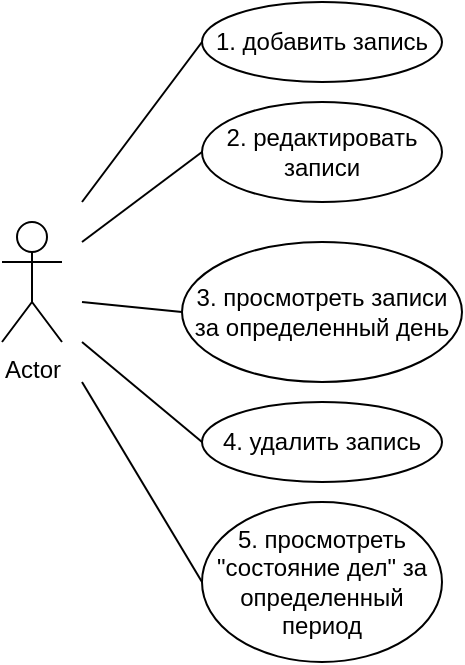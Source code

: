 <mxfile version="12.1.4" type="github" pages="1">
  <diagram id="9crbz9fJ3Gg7VdGXx59i" name="Page-1">
    <mxGraphModel dx="657" dy="407" grid="1" gridSize="10" guides="1" tooltips="1" connect="1" arrows="1" fold="1" page="1" pageScale="1" pageWidth="827" pageHeight="1169" math="0" shadow="0">
      <root>
        <mxCell id="0"/>
        <mxCell id="1" parent="0"/>
        <mxCell id="lWhZR-5LfOfUeSDtsxpq-1" value="Actor" style="shape=umlActor;verticalLabelPosition=bottom;labelBackgroundColor=#ffffff;verticalAlign=top;html=1;outlineConnect=0;" parent="1" vertex="1">
          <mxGeometry x="50" y="250" width="30" height="60" as="geometry"/>
        </mxCell>
        <mxCell id="lWhZR-5LfOfUeSDtsxpq-2" value="1. добавить запись" style="ellipse;whiteSpace=wrap;html=1;" parent="1" vertex="1">
          <mxGeometry x="150" y="140" width="120" height="40" as="geometry"/>
        </mxCell>
        <mxCell id="lWhZR-5LfOfUeSDtsxpq-3" value="4. удалить запись" style="ellipse;whiteSpace=wrap;html=1;" parent="1" vertex="1">
          <mxGeometry x="150" y="340" width="120" height="40" as="geometry"/>
        </mxCell>
        <mxCell id="lWhZR-5LfOfUeSDtsxpq-4" value="3. просмотреть записи за определенный день" style="ellipse;whiteSpace=wrap;html=1;" parent="1" vertex="1">
          <mxGeometry x="140" y="260" width="140" height="70" as="geometry"/>
        </mxCell>
        <mxCell id="lWhZR-5LfOfUeSDtsxpq-5" value="5. просмотреть&lt;br&gt;&quot;состояние дел&quot; за определенный период" style="ellipse;whiteSpace=wrap;html=1;" parent="1" vertex="1">
          <mxGeometry x="150" y="390" width="120" height="80" as="geometry"/>
        </mxCell>
        <mxCell id="lWhZR-5LfOfUeSDtsxpq-6" value="" style="endArrow=none;html=1;entryX=0;entryY=0.5;entryDx=0;entryDy=0;" parent="1" target="lWhZR-5LfOfUeSDtsxpq-2" edge="1">
          <mxGeometry width="50" height="50" relative="1" as="geometry">
            <mxPoint x="90" y="240" as="sourcePoint"/>
            <mxPoint x="140" y="190" as="targetPoint"/>
          </mxGeometry>
        </mxCell>
        <mxCell id="lWhZR-5LfOfUeSDtsxpq-8" value="" style="endArrow=none;html=1;entryX=0;entryY=0.5;entryDx=0;entryDy=0;" parent="1" target="lWhZR-5LfOfUeSDtsxpq-3" edge="1">
          <mxGeometry width="50" height="50" relative="1" as="geometry">
            <mxPoint x="90" y="310" as="sourcePoint"/>
            <mxPoint x="100" y="420" as="targetPoint"/>
          </mxGeometry>
        </mxCell>
        <mxCell id="lWhZR-5LfOfUeSDtsxpq-9" value="" style="endArrow=none;html=1;entryX=0;entryY=0.5;entryDx=0;entryDy=0;" parent="1" target="lWhZR-5LfOfUeSDtsxpq-4" edge="1">
          <mxGeometry width="50" height="50" relative="1" as="geometry">
            <mxPoint x="90" y="290" as="sourcePoint"/>
            <mxPoint x="170" y="230" as="targetPoint"/>
          </mxGeometry>
        </mxCell>
        <mxCell id="lWhZR-5LfOfUeSDtsxpq-10" value="" style="endArrow=none;html=1;entryX=0;entryY=0.5;entryDx=0;entryDy=0;" parent="1" target="lWhZR-5LfOfUeSDtsxpq-5" edge="1">
          <mxGeometry width="50" height="50" relative="1" as="geometry">
            <mxPoint x="90" y="330" as="sourcePoint"/>
            <mxPoint x="170" y="310" as="targetPoint"/>
          </mxGeometry>
        </mxCell>
        <mxCell id="lWhZR-5LfOfUeSDtsxpq-11" value="2. редактировать записи" style="ellipse;whiteSpace=wrap;html=1;perimeterSpacing=0;" parent="1" vertex="1">
          <mxGeometry x="150" y="190" width="120" height="50" as="geometry"/>
        </mxCell>
        <mxCell id="lWhZR-5LfOfUeSDtsxpq-16" value="" style="endArrow=none;html=1;entryX=0;entryY=0.5;entryDx=0;entryDy=0;" parent="1" target="lWhZR-5LfOfUeSDtsxpq-11" edge="1">
          <mxGeometry width="50" height="50" relative="1" as="geometry">
            <mxPoint x="90" y="260" as="sourcePoint"/>
            <mxPoint x="100" y="490" as="targetPoint"/>
          </mxGeometry>
        </mxCell>
      </root>
    </mxGraphModel>
  </diagram>
</mxfile>
